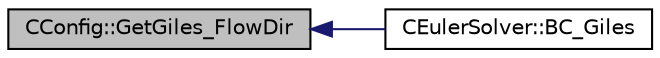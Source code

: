 digraph "CConfig::GetGiles_FlowDir"
{
  edge [fontname="Helvetica",fontsize="10",labelfontname="Helvetica",labelfontsize="10"];
  node [fontname="Helvetica",fontsize="10",shape=record];
  rankdir="LR";
  Node3664 [label="CConfig::GetGiles_FlowDir",height=0.2,width=0.4,color="black", fillcolor="grey75", style="filled", fontcolor="black"];
  Node3664 -> Node3665 [dir="back",color="midnightblue",fontsize="10",style="solid",fontname="Helvetica"];
  Node3665 [label="CEulerSolver::BC_Giles",height=0.2,width=0.4,color="black", fillcolor="white", style="filled",URL="$class_c_euler_solver.html#aa4c3988e3ce0c18460b5c069650c57b0",tooltip="Impose the boundary condition using characteristic recostruction. "];
}
